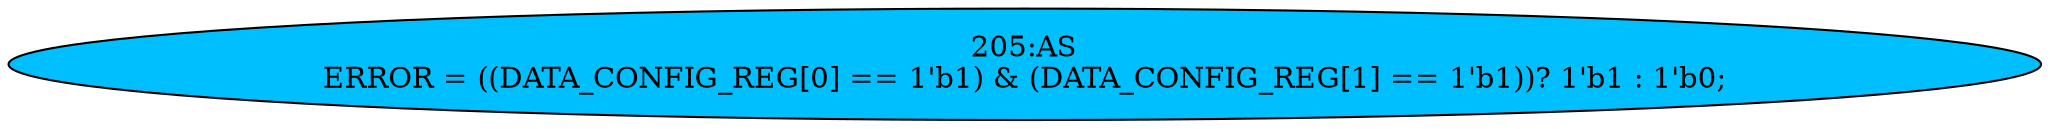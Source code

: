 strict digraph "" {
	node [label="\N"];
	"205:AS"	 [ast="<pyverilog.vparser.ast.Assign object at 0x7f093246f1d0>",
		def_var="['ERROR']",
		fillcolor=deepskyblue,
		label="205:AS
ERROR = ((DATA_CONFIG_REG[0] == 1'b1) & (DATA_CONFIG_REG[1] == 1'b1))? 1'b1 : 1'b0;",
		statements="[]",
		style=filled,
		typ=Assign,
		use_var="['DATA_CONFIG_REG', 'DATA_CONFIG_REG']"];
}
